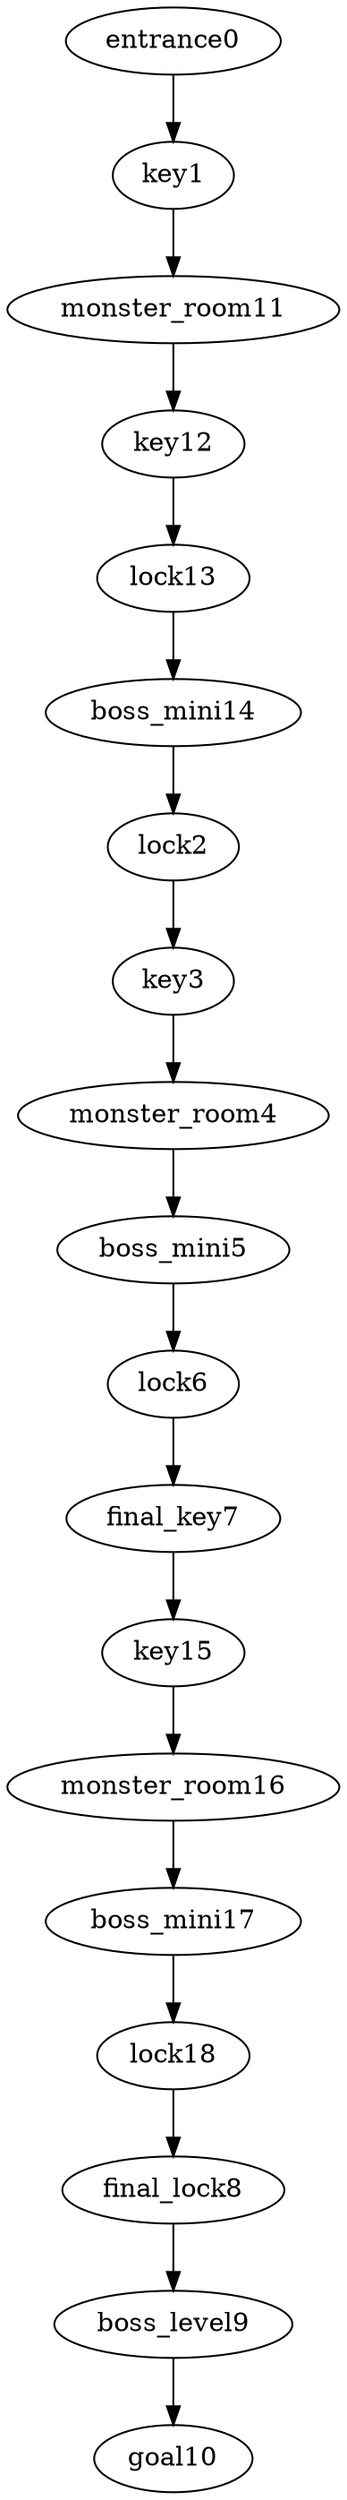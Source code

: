 digraph mission {
entrance0 -> key1
key1 -> monster_room11
lock2 -> key3
key3 -> monster_room4
monster_room4 -> boss_mini5
boss_mini5 -> lock6
lock6 -> final_key7
final_key7 -> key15
final_lock8 -> boss_level9
boss_level9 -> goal10
monster_room11 -> key12
key12 -> lock13
lock13 -> boss_mini14
boss_mini14 -> lock2
key15 -> monster_room16
monster_room16 -> boss_mini17
boss_mini17 -> lock18
lock18 -> final_lock8
}